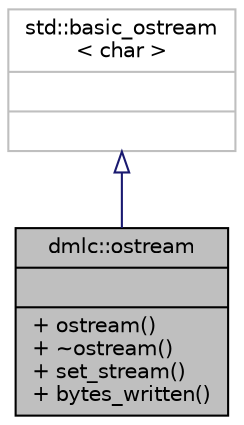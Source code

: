 digraph "dmlc::ostream"
{
 // LATEX_PDF_SIZE
  edge [fontname="Helvetica",fontsize="10",labelfontname="Helvetica",labelfontsize="10"];
  node [fontname="Helvetica",fontsize="10",shape=record];
  Node1 [label="{dmlc::ostream\n||+ ostream()\l+ ~ostream()\l+ set_stream()\l+ bytes_written()\l}",height=0.2,width=0.4,color="black", fillcolor="grey75", style="filled", fontcolor="black",tooltip="a std::ostream class that can can wrap Stream objects, can use ostream with that output to underlying..."];
  Node2 -> Node1 [dir="back",color="midnightblue",fontsize="10",style="solid",arrowtail="onormal",fontname="Helvetica"];
  Node2 [label="{std::basic_ostream\l\< char \>\n||}",height=0.2,width=0.4,color="grey75", fillcolor="white", style="filled",tooltip=" "];
}
